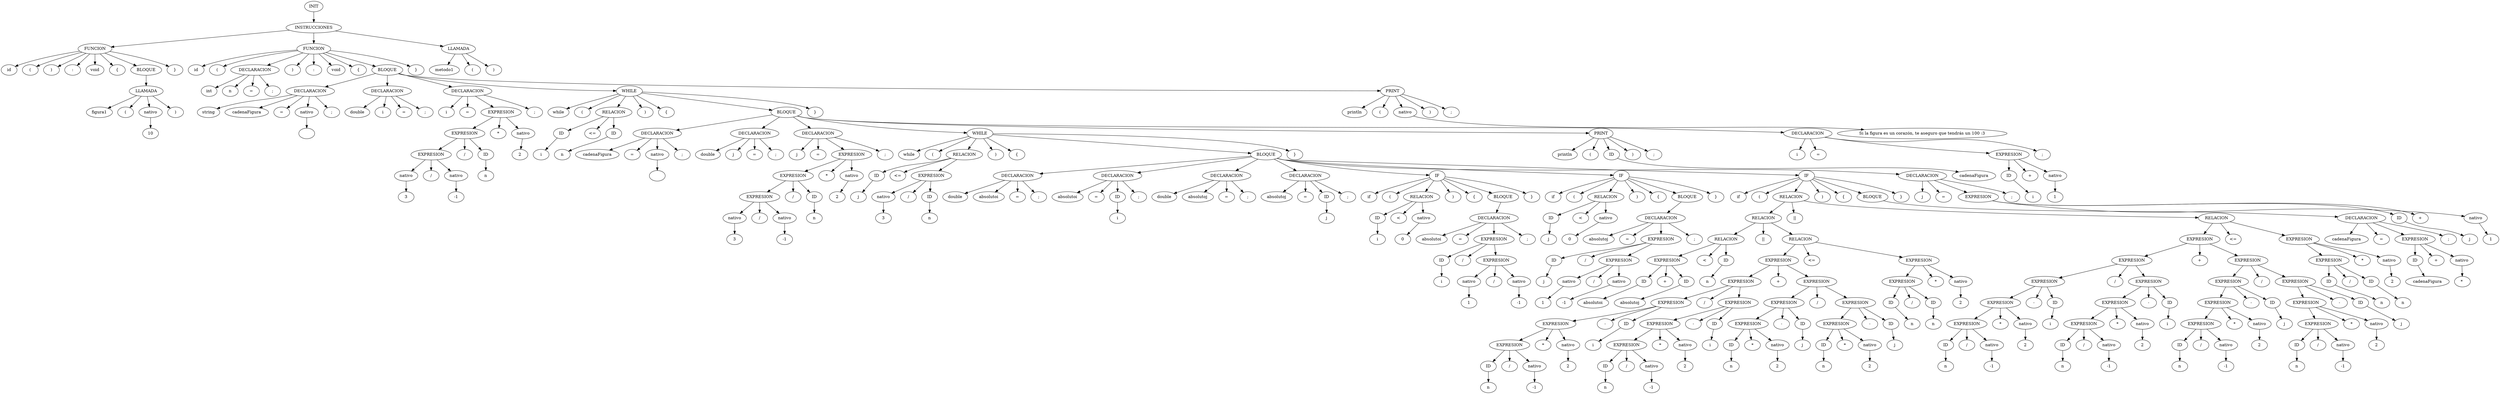 digraph arbolAST{ 
      n0[label="INIT"];
      n1[label="INSTRUCCIONES"];
      n0 -> n1;n2[label="FUNCION"];
      n1 -> n2;n3[label="id"];
      n2 -> n3;n4[label="("];
      n2 -> n4;n5[label=")"];
      n2 -> n5;n6[label=":"];
      n2 -> n6;n7[label="void"];
      n2 -> n7;n8[label="{"];
      n2 -> n8;n9[label="BLOQUE"];
      n2 -> n9;n10[label="LLAMADA"];
      n9 -> n10;n11[label="figura1"];
      n10 -> n11;n12[label="("];
      n10 -> n12;n13[label="nativo"];
      n10 -> n13;n14[label="10"];
      n13 -> n14;n15[label=")"];
      n10 -> n15;n16[label="}"];
      n2 -> n16;n17[label="FUNCION"];
      n1 -> n17;n18[label="id"];
      n17 -> n18;n19[label="("];
      n17 -> n19;n20[label="DECLARACION"];
      n17 -> n20;n21[label="int"];
      n20 -> n21;n22[label="n"];
      n20 -> n22;n23[label="="];
      n20 -> n23;n24[label=";"];
      n20 -> n24;n25[label=")"];
      n17 -> n25;n26[label=":"];
      n17 -> n26;n27[label="void"];
      n17 -> n27;n28[label="{"];
      n17 -> n28;n29[label="BLOQUE"];
      n17 -> n29;n30[label="DECLARACION"];
      n29 -> n30;n31[label="string"];
      n30 -> n31;n32[label="cadenaFigura"];
      n30 -> n32;n33[label="="];
      n30 -> n33;n34[label="nativo"];
      n30 -> n34;n35[label=""];
      n34 -> n35;n36[label=";"];
      n30 -> n36;n37[label="DECLARACION"];
      n29 -> n37;n38[label="double"];
      n37 -> n38;n39[label="i"];
      n37 -> n39;n40[label="="];
      n37 -> n40;n41[label=";"];
      n37 -> n41;n42[label="DECLARACION"];
      n29 -> n42;n43[label="i"];
      n42 -> n43;n44[label="="];
      n42 -> n44;n45[label="EXPRESION"];
      n42 -> n45;n46[label="EXPRESION"];
      n45 -> n46;n47[label="EXPRESION"];
      n46 -> n47;n48[label="nativo"];
      n47 -> n48;n49[label="3"];
      n48 -> n49;n50[label="/"];
      n47 -> n50;n51[label="nativo"];
      n47 -> n51;n52[label="-1"];
      n51 -> n52;n53[label="/"];
      n46 -> n53;n54[label="ID"];
      n46 -> n54;n55[label="n"];
      n54 -> n55;n56[label="*"];
      n45 -> n56;n57[label="nativo"];
      n45 -> n57;n58[label="2"];
      n57 -> n58;n59[label=";"];
      n42 -> n59;n60[label="WHILE"];
      n29 -> n60;n61[label="while"];
      n60 -> n61;n62[label="("];
      n60 -> n62;n63[label="RELACION"];
      n60 -> n63;n64[label="ID"];
      n63 -> n64;n65[label="i"];
      n64 -> n65;n66[label="<="];
      n63 -> n66;n67[label="ID"];
      n63 -> n67;n68[label="n"];
      n67 -> n68;n69[label=")"];
      n60 -> n69;n70[label="{"];
      n60 -> n70;n71[label="BLOQUE"];
      n60 -> n71;n72[label="DECLARACION"];
      n71 -> n72;n73[label="cadenaFigura"];
      n72 -> n73;n74[label="="];
      n72 -> n74;n75[label="nativo"];
      n72 -> n75;n76[label=""];
      n75 -> n76;n77[label=";"];
      n72 -> n77;n78[label="DECLARACION"];
      n71 -> n78;n79[label="double"];
      n78 -> n79;n80[label="j"];
      n78 -> n80;n81[label="="];
      n78 -> n81;n82[label=";"];
      n78 -> n82;n83[label="DECLARACION"];
      n71 -> n83;n84[label="j"];
      n83 -> n84;n85[label="="];
      n83 -> n85;n86[label="EXPRESION"];
      n83 -> n86;n87[label="EXPRESION"];
      n86 -> n87;n88[label="EXPRESION"];
      n87 -> n88;n89[label="nativo"];
      n88 -> n89;n90[label="3"];
      n89 -> n90;n91[label="/"];
      n88 -> n91;n92[label="nativo"];
      n88 -> n92;n93[label="-1"];
      n92 -> n93;n94[label="/"];
      n87 -> n94;n95[label="ID"];
      n87 -> n95;n96[label="n"];
      n95 -> n96;n97[label="*"];
      n86 -> n97;n98[label="nativo"];
      n86 -> n98;n99[label="2"];
      n98 -> n99;n100[label=";"];
      n83 -> n100;n101[label="WHILE"];
      n71 -> n101;n102[label="while"];
      n101 -> n102;n103[label="("];
      n101 -> n103;n104[label="RELACION"];
      n101 -> n104;n105[label="ID"];
      n104 -> n105;n106[label="j"];
      n105 -> n106;n107[label="<="];
      n104 -> n107;n108[label="EXPRESION"];
      n104 -> n108;n109[label="nativo"];
      n108 -> n109;n110[label="3"];
      n109 -> n110;n111[label="/"];
      n108 -> n111;n112[label="ID"];
      n108 -> n112;n113[label="n"];
      n112 -> n113;n114[label=")"];
      n101 -> n114;n115[label="{"];
      n101 -> n115;n116[label="BLOQUE"];
      n101 -> n116;n117[label="DECLARACION"];
      n116 -> n117;n118[label="double"];
      n117 -> n118;n119[label="absolutoi"];
      n117 -> n119;n120[label="="];
      n117 -> n120;n121[label=";"];
      n117 -> n121;n122[label="DECLARACION"];
      n116 -> n122;n123[label="absolutoi"];
      n122 -> n123;n124[label="="];
      n122 -> n124;n125[label="ID"];
      n122 -> n125;n126[label="i"];
      n125 -> n126;n127[label=";"];
      n122 -> n127;n128[label="DECLARACION"];
      n116 -> n128;n129[label="double"];
      n128 -> n129;n130[label="absolutoj"];
      n128 -> n130;n131[label="="];
      n128 -> n131;n132[label=";"];
      n128 -> n132;n133[label="DECLARACION"];
      n116 -> n133;n134[label="absolutoj"];
      n133 -> n134;n135[label="="];
      n133 -> n135;n136[label="ID"];
      n133 -> n136;n137[label="j"];
      n136 -> n137;n138[label=";"];
      n133 -> n138;n139[label="IF"];
      n116 -> n139;n140[label="if"];
      n139 -> n140;n141[label="("];
      n139 -> n141;n142[label="RELACION"];
      n139 -> n142;n143[label="ID"];
      n142 -> n143;n144[label="i"];
      n143 -> n144;n145[label="<"];
      n142 -> n145;n146[label="nativo"];
      n142 -> n146;n147[label="0"];
      n146 -> n147;n148[label=")"];
      n139 -> n148;n149[label="{"];
      n139 -> n149;n150[label="BLOQUE"];
      n139 -> n150;n151[label="DECLARACION"];
      n150 -> n151;n152[label="absolutoi"];
      n151 -> n152;n153[label="="];
      n151 -> n153;n154[label="EXPRESION"];
      n151 -> n154;n155[label="ID"];
      n154 -> n155;n156[label="i"];
      n155 -> n156;n157[label="/"];
      n154 -> n157;n158[label="EXPRESION"];
      n154 -> n158;n159[label="nativo"];
      n158 -> n159;n160[label="1"];
      n159 -> n160;n161[label="/"];
      n158 -> n161;n162[label="nativo"];
      n158 -> n162;n163[label="-1"];
      n162 -> n163;n164[label=";"];
      n151 -> n164;n165[label="}"];
      n139 -> n165;n166[label="IF"];
      n116 -> n166;n167[label="if"];
      n166 -> n167;n168[label="("];
      n166 -> n168;n169[label="RELACION"];
      n166 -> n169;n170[label="ID"];
      n169 -> n170;n171[label="j"];
      n170 -> n171;n172[label="<"];
      n169 -> n172;n173[label="nativo"];
      n169 -> n173;n174[label="0"];
      n173 -> n174;n175[label=")"];
      n166 -> n175;n176[label="{"];
      n166 -> n176;n177[label="BLOQUE"];
      n166 -> n177;n178[label="DECLARACION"];
      n177 -> n178;n179[label="absolutoj"];
      n178 -> n179;n180[label="="];
      n178 -> n180;n181[label="EXPRESION"];
      n178 -> n181;n182[label="ID"];
      n181 -> n182;n183[label="j"];
      n182 -> n183;n184[label="/"];
      n181 -> n184;n185[label="EXPRESION"];
      n181 -> n185;n186[label="nativo"];
      n185 -> n186;n187[label="1"];
      n186 -> n187;n188[label="/"];
      n185 -> n188;n189[label="nativo"];
      n185 -> n189;n190[label="-1"];
      n189 -> n190;n191[label=";"];
      n178 -> n191;n192[label="}"];
      n166 -> n192;n193[label="IF"];
      n116 -> n193;n194[label="if"];
      n193 -> n194;n195[label="("];
      n193 -> n195;n196[label="RELACION"];
      n193 -> n196;n197[label="RELACION"];
      n196 -> n197;n198[label="RELACION"];
      n197 -> n198;n199[label="EXPRESION"];
      n198 -> n199;n200[label="ID"];
      n199 -> n200;n201[label="absolutoi"];
      n200 -> n201;n202[label="+"];
      n199 -> n202;n203[label="ID"];
      n199 -> n203;n204[label="absolutoj"];
      n203 -> n204;n205[label="<"];
      n198 -> n205;n206[label="ID"];
      n198 -> n206;n207[label="n"];
      n206 -> n207;n208[label="||"];
      n197 -> n208;n209[label="RELACION"];
      n197 -> n209;n210[label="EXPRESION"];
      n209 -> n210;n211[label="EXPRESION"];
      n210 -> n211;n212[label="EXPRESION"];
      n211 -> n212;n213[label="EXPRESION"];
      n212 -> n213;n214[label="EXPRESION"];
      n213 -> n214;n215[label="ID"];
      n214 -> n215;n216[label="n"];
      n215 -> n216;n217[label="/"];
      n214 -> n217;n218[label="nativo"];
      n214 -> n218;n219[label="-1"];
      n218 -> n219;n220[label="*"];
      n213 -> n220;n221[label="nativo"];
      n213 -> n221;n222[label="2"];
      n221 -> n222;n223[label="-"];
      n212 -> n223;n224[label="ID"];
      n212 -> n224;n225[label="i"];
      n224 -> n225;n226[label="/"];
      n211 -> n226;n227[label="EXPRESION"];
      n211 -> n227;n228[label="EXPRESION"];
      n227 -> n228;n229[label="EXPRESION"];
      n228 -> n229;n230[label="ID"];
      n229 -> n230;n231[label="n"];
      n230 -> n231;n232[label="/"];
      n229 -> n232;n233[label="nativo"];
      n229 -> n233;n234[label="-1"];
      n233 -> n234;n235[label="*"];
      n228 -> n235;n236[label="nativo"];
      n228 -> n236;n237[label="2"];
      n236 -> n237;n238[label="-"];
      n227 -> n238;n239[label="ID"];
      n227 -> n239;n240[label="i"];
      n239 -> n240;n241[label="+"];
      n210 -> n241;n242[label="EXPRESION"];
      n210 -> n242;n243[label="EXPRESION"];
      n242 -> n243;n244[label="EXPRESION"];
      n243 -> n244;n245[label="ID"];
      n244 -> n245;n246[label="n"];
      n245 -> n246;n247[label="*"];
      n244 -> n247;n248[label="nativo"];
      n244 -> n248;n249[label="2"];
      n248 -> n249;n250[label="-"];
      n243 -> n250;n251[label="ID"];
      n243 -> n251;n252[label="j"];
      n251 -> n252;n253[label="/"];
      n242 -> n253;n254[label="EXPRESION"];
      n242 -> n254;n255[label="EXPRESION"];
      n254 -> n255;n256[label="ID"];
      n255 -> n256;n257[label="n"];
      n256 -> n257;n258[label="*"];
      n255 -> n258;n259[label="nativo"];
      n255 -> n259;n260[label="2"];
      n259 -> n260;n261[label="-"];
      n254 -> n261;n262[label="ID"];
      n254 -> n262;n263[label="j"];
      n262 -> n263;n264[label="<="];
      n209 -> n264;n265[label="EXPRESION"];
      n209 -> n265;n266[label="EXPRESION"];
      n265 -> n266;n267[label="ID"];
      n266 -> n267;n268[label="n"];
      n267 -> n268;n269[label="/"];
      n266 -> n269;n270[label="ID"];
      n266 -> n270;n271[label="n"];
      n270 -> n271;n272[label="*"];
      n265 -> n272;n273[label="nativo"];
      n265 -> n273;n274[label="2"];
      n273 -> n274;n275[label="||"];
      n196 -> n275;n276[label="RELACION"];
      n196 -> n276;n277[label="EXPRESION"];
      n276 -> n277;n278[label="EXPRESION"];
      n277 -> n278;n279[label="EXPRESION"];
      n278 -> n279;n280[label="EXPRESION"];
      n279 -> n280;n281[label="EXPRESION"];
      n280 -> n281;n282[label="ID"];
      n281 -> n282;n283[label="n"];
      n282 -> n283;n284[label="/"];
      n281 -> n284;n285[label="nativo"];
      n281 -> n285;n286[label="-1"];
      n285 -> n286;n287[label="*"];
      n280 -> n287;n288[label="nativo"];
      n280 -> n288;n289[label="2"];
      n288 -> n289;n290[label="-"];
      n279 -> n290;n291[label="ID"];
      n279 -> n291;n292[label="i"];
      n291 -> n292;n293[label="/"];
      n278 -> n293;n294[label="EXPRESION"];
      n278 -> n294;n295[label="EXPRESION"];
      n294 -> n295;n296[label="EXPRESION"];
      n295 -> n296;n297[label="ID"];
      n296 -> n297;n298[label="n"];
      n297 -> n298;n299[label="/"];
      n296 -> n299;n300[label="nativo"];
      n296 -> n300;n301[label="-1"];
      n300 -> n301;n302[label="*"];
      n295 -> n302;n303[label="nativo"];
      n295 -> n303;n304[label="2"];
      n303 -> n304;n305[label="-"];
      n294 -> n305;n306[label="ID"];
      n294 -> n306;n307[label="i"];
      n306 -> n307;n308[label="+"];
      n277 -> n308;n309[label="EXPRESION"];
      n277 -> n309;n310[label="EXPRESION"];
      n309 -> n310;n311[label="EXPRESION"];
      n310 -> n311;n312[label="EXPRESION"];
      n311 -> n312;n313[label="ID"];
      n312 -> n313;n314[label="n"];
      n313 -> n314;n315[label="/"];
      n312 -> n315;n316[label="nativo"];
      n312 -> n316;n317[label="-1"];
      n316 -> n317;n318[label="*"];
      n311 -> n318;n319[label="nativo"];
      n311 -> n319;n320[label="2"];
      n319 -> n320;n321[label="-"];
      n310 -> n321;n322[label="ID"];
      n310 -> n322;n323[label="j"];
      n322 -> n323;n324[label="/"];
      n309 -> n324;n325[label="EXPRESION"];
      n309 -> n325;n326[label="EXPRESION"];
      n325 -> n326;n327[label="EXPRESION"];
      n326 -> n327;n328[label="ID"];
      n327 -> n328;n329[label="n"];
      n328 -> n329;n330[label="/"];
      n327 -> n330;n331[label="nativo"];
      n327 -> n331;n332[label="-1"];
      n331 -> n332;n333[label="*"];
      n326 -> n333;n334[label="nativo"];
      n326 -> n334;n335[label="2"];
      n334 -> n335;n336[label="-"];
      n325 -> n336;n337[label="ID"];
      n325 -> n337;n338[label="j"];
      n337 -> n338;n339[label="<="];
      n276 -> n339;n340[label="EXPRESION"];
      n276 -> n340;n341[label="EXPRESION"];
      n340 -> n341;n342[label="ID"];
      n341 -> n342;n343[label="n"];
      n342 -> n343;n344[label="/"];
      n341 -> n344;n345[label="ID"];
      n341 -> n345;n346[label="n"];
      n345 -> n346;n347[label="*"];
      n340 -> n347;n348[label="nativo"];
      n340 -> n348;n349[label="2"];
      n348 -> n349;n350[label=")"];
      n193 -> n350;n351[label="{"];
      n193 -> n351;n352[label="BLOQUE"];
      n193 -> n352;n353[label="DECLARACION"];
      n352 -> n353;n354[label="cadenaFigura"];
      n353 -> n354;n355[label="="];
      n353 -> n355;n356[label="EXPRESION"];
      n353 -> n356;n357[label="ID"];
      n356 -> n357;n358[label="cadenaFigura"];
      n357 -> n358;n359[label="+"];
      n356 -> n359;n360[label="nativo"];
      n356 -> n360;n361[label="* "];
      n360 -> n361;n362[label=";"];
      n353 -> n362;n363[label="}"];
      n193 -> n363;n364[label="DECLARACION"];
      n116 -> n364;n365[label="j"];
      n364 -> n365;n366[label="="];
      n364 -> n366;n367[label="EXPRESION"];
      n364 -> n367;n368[label="ID"];
      n367 -> n368;n369[label="j"];
      n368 -> n369;n370[label="+"];
      n367 -> n370;n371[label="nativo"];
      n367 -> n371;n372[label="1"];
      n371 -> n372;n373[label=";"];
      n364 -> n373;n374[label="}"];
      n101 -> n374;n375[label="PRINT"];
      n71 -> n375;n376[label="println"];
      n375 -> n376;n377[label="("];
      n375 -> n377;n378[label="ID"];
      n375 -> n378;n379[label="cadenaFigura"];
      n378 -> n379;n380[label=")"];
      n375 -> n380;n381[label=";"];
      n375 -> n381;n382[label="DECLARACION"];
      n71 -> n382;n383[label="i"];
      n382 -> n383;n384[label="="];
      n382 -> n384;n385[label="EXPRESION"];
      n382 -> n385;n386[label="ID"];
      n385 -> n386;n387[label="i"];
      n386 -> n387;n388[label="+"];
      n385 -> n388;n389[label="nativo"];
      n385 -> n389;n390[label="1"];
      n389 -> n390;n391[label=";"];
      n382 -> n391;n392[label="}"];
      n60 -> n392;n393[label="PRINT"];
      n29 -> n393;n394[label="println"];
      n393 -> n394;n395[label="("];
      n393 -> n395;n396[label="nativo"];
      n393 -> n396;n397[label="Si la figura es un corazón, te aseguro que tendrás un 100 :3"];
      n396 -> n397;n398[label=")"];
      n393 -> n398;n399[label=";"];
      n393 -> n399;n400[label="}"];
      n17 -> n400;n401[label="LLAMADA"];
      n1 -> n401;n402[label="metodo1"];
      n401 -> n402;n403[label="("];
      n401 -> n403;n404[label=")"];
      n401 -> n404;
    }